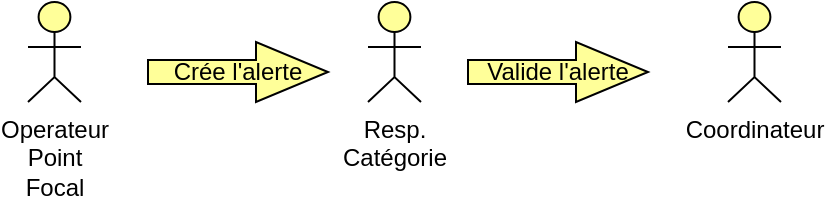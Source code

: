 <mxfile version="24.6.2" type="github">
  <diagram name="Page-1" id="-OH5N1gNxdgirlV6hVIm">
    <mxGraphModel dx="1143" dy="794" grid="1" gridSize="10" guides="1" tooltips="1" connect="1" arrows="1" fold="1" page="1" pageScale="1" pageWidth="827" pageHeight="1169" math="0" shadow="0">
      <root>
        <mxCell id="0" />
        <mxCell id="1" parent="0" />
        <mxCell id="fq3kpPWR30mlZ0wuOtF--1" value="Operateur Point Focal" style="html=1;outlineConnect=0;whiteSpace=wrap;fillColor=#ffff99;verticalLabelPosition=bottom;verticalAlign=top;align=center;shape=mxgraph.archimate3.actor;" vertex="1" parent="1">
          <mxGeometry x="20" y="280" width="26.5" height="50" as="geometry" />
        </mxCell>
        <mxCell id="fq3kpPWR30mlZ0wuOtF--2" value="Crée l&#39;alerte" style="html=1;outlineConnect=0;whiteSpace=wrap;fillColor=#ffff99;shape=mxgraph.archimate3.process;" vertex="1" parent="1">
          <mxGeometry x="80" y="300" width="90" height="30" as="geometry" />
        </mxCell>
        <mxCell id="fq3kpPWR30mlZ0wuOtF--3" value="Resp. Catégorie" style="html=1;outlineConnect=0;whiteSpace=wrap;fillColor=#ffff99;verticalLabelPosition=bottom;verticalAlign=top;align=center;shape=mxgraph.archimate3.actor;" vertex="1" parent="1">
          <mxGeometry x="190" y="280" width="26.5" height="50" as="geometry" />
        </mxCell>
        <mxCell id="fq3kpPWR30mlZ0wuOtF--4" value="Valide l&#39;alerte" style="html=1;outlineConnect=0;whiteSpace=wrap;fillColor=#ffff99;shape=mxgraph.archimate3.process;" vertex="1" parent="1">
          <mxGeometry x="240" y="300" width="90" height="30" as="geometry" />
        </mxCell>
        <mxCell id="fq3kpPWR30mlZ0wuOtF--5" value="Coordinateur" style="html=1;outlineConnect=0;whiteSpace=wrap;fillColor=#ffff99;verticalLabelPosition=bottom;verticalAlign=top;align=center;shape=mxgraph.archimate3.actor;" vertex="1" parent="1">
          <mxGeometry x="370" y="280" width="26.5" height="50" as="geometry" />
        </mxCell>
      </root>
    </mxGraphModel>
  </diagram>
</mxfile>
